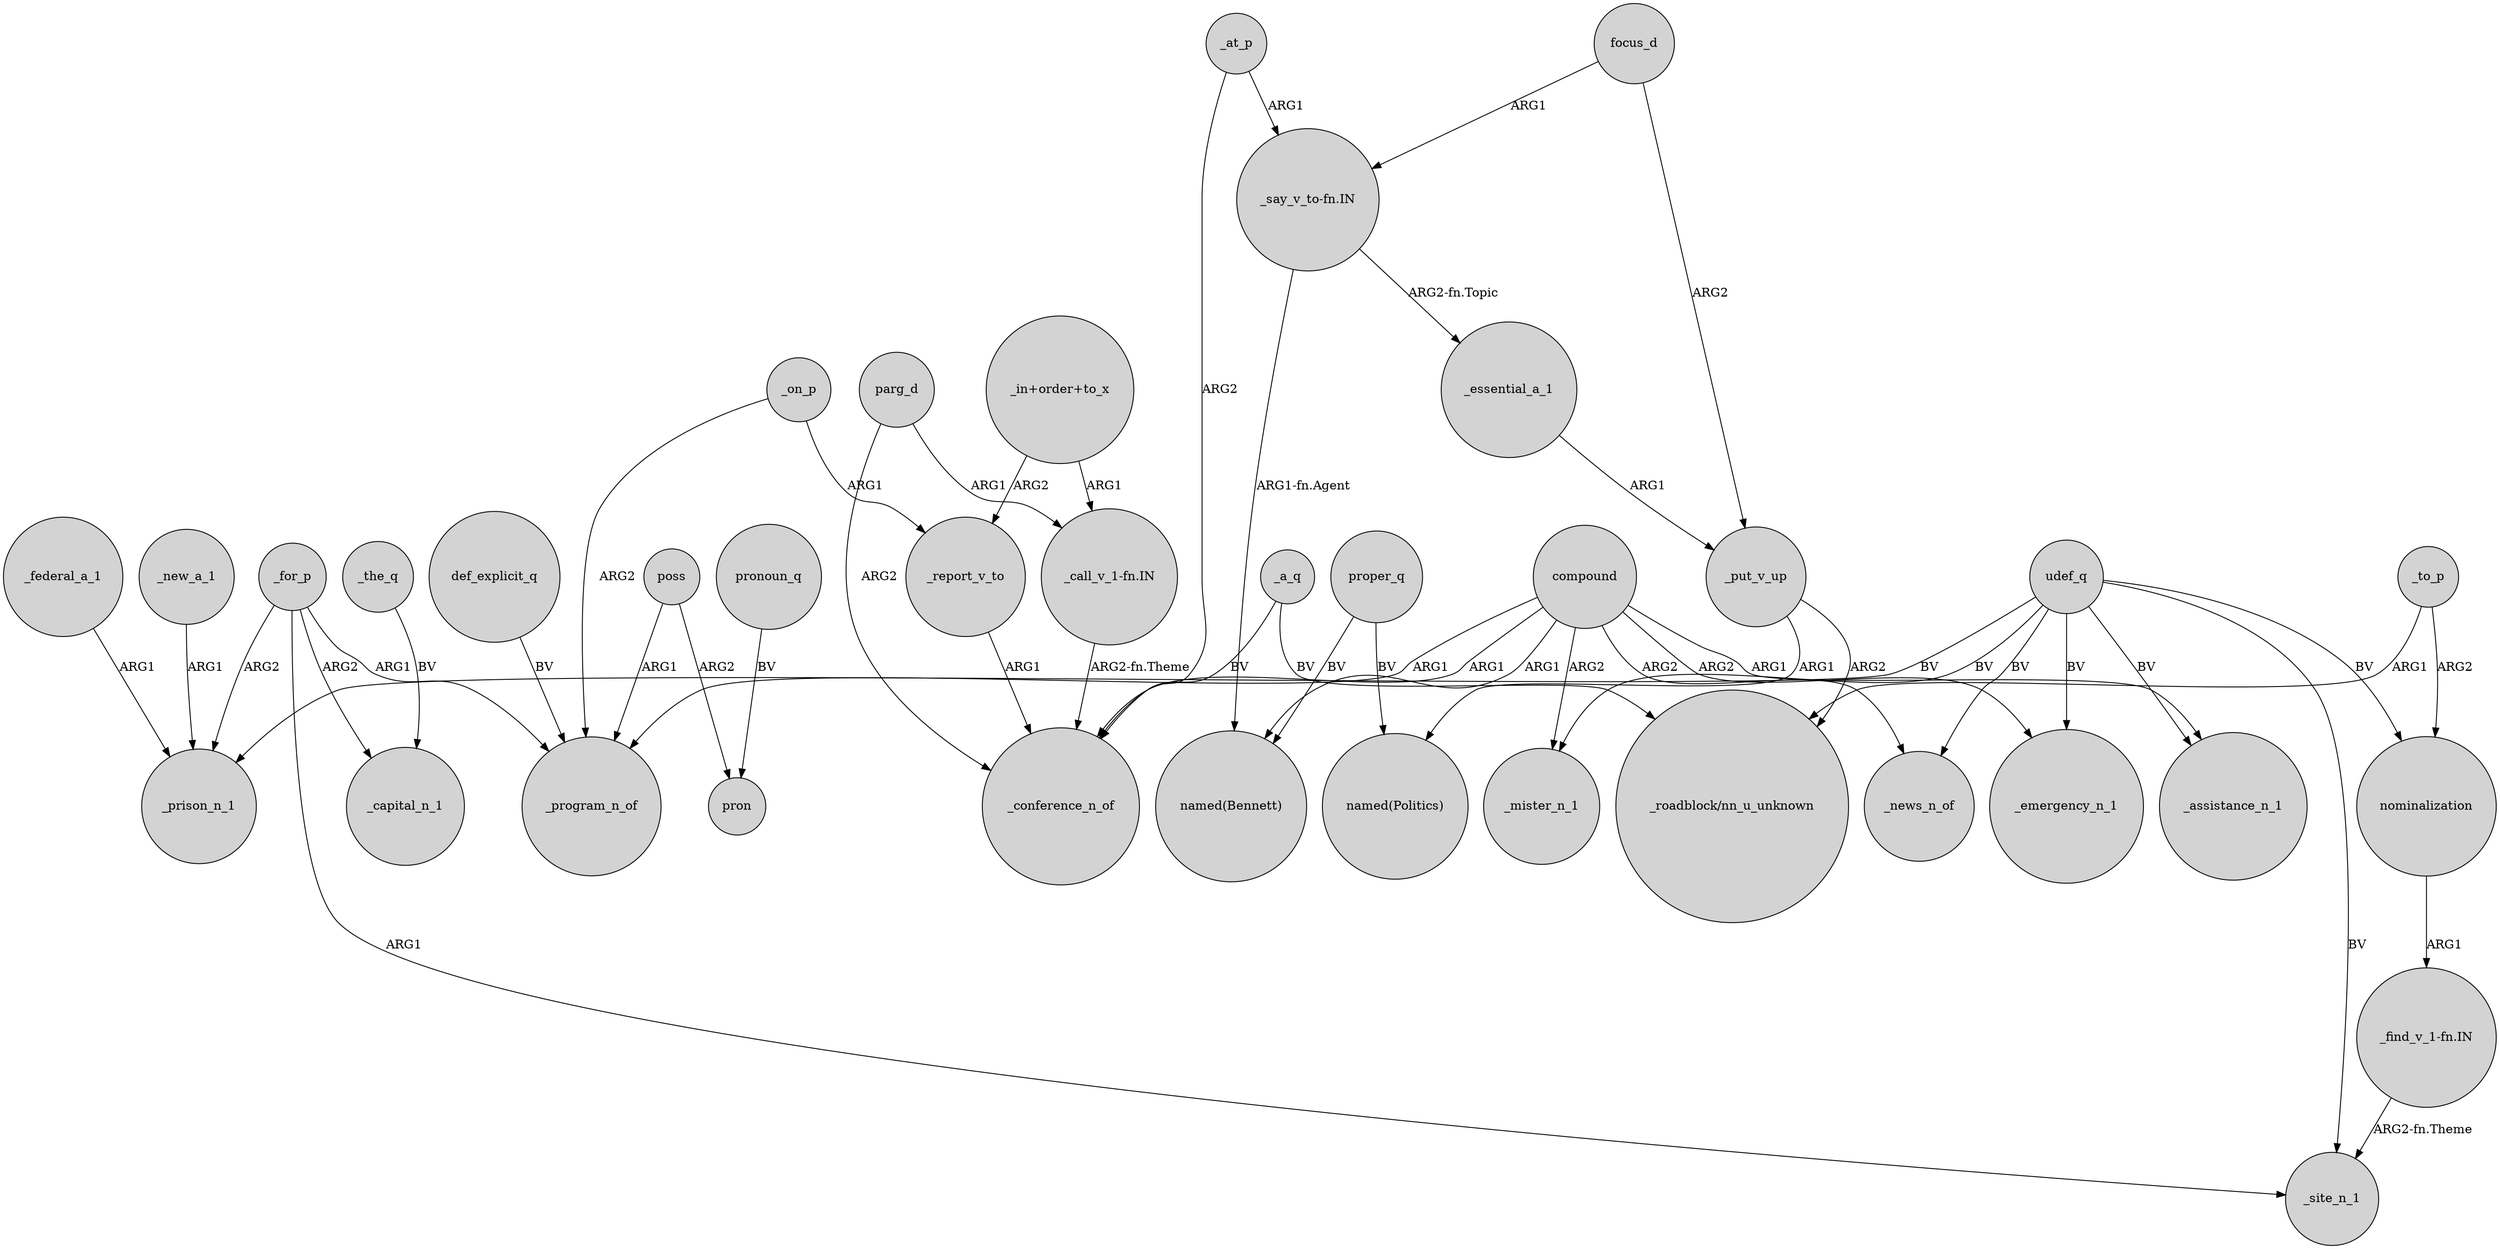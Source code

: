 digraph {
	node [shape=circle style=filled]
	compound -> _emergency_n_1 [label=ARG2]
	compound -> "named(Bennett)" [label=ARG1]
	parg_d -> _conference_n_of [label=ARG2]
	poss -> pron [label=ARG2]
	_a_q -> _conference_n_of [label=BV]
	_for_p -> _prison_n_1 [label=ARG2]
	"_in+order+to_x" -> "_call_v_1-fn.IN" [label=ARG1]
	compound -> _conference_n_of [label=ARG1]
	compound -> _mister_n_1 [label=ARG2]
	_on_p -> _program_n_of [label=ARG2]
	udef_q -> _mister_n_1 [label=BV]
	compound -> _assistance_n_1 [label=ARG1]
	_for_p -> _capital_n_1 [label=ARG2]
	_put_v_up -> "named(Politics)" [label=ARG1]
	parg_d -> "_call_v_1-fn.IN" [label=ARG1]
	focus_d -> _put_v_up [label=ARG2]
	_for_p -> _program_n_of [label=ARG1]
	proper_q -> "named(Politics)" [label=BV]
	_on_p -> _report_v_to [label=ARG1]
	nominalization -> "_find_v_1-fn.IN" [label=ARG1]
	poss -> _program_n_of [label=ARG1]
	pronoun_q -> pron [label=BV]
	_the_q -> _capital_n_1 [label=BV]
	udef_q -> _assistance_n_1 [label=BV]
	udef_q -> _site_n_1 [label=BV]
	_a_q -> "_roadblock/nn_u_unknown" [label=BV]
	_to_p -> "_roadblock/nn_u_unknown" [label=ARG1]
	"_say_v_to-fn.IN" -> "named(Bennett)" [label="ARG1-fn.Agent"]
	_at_p -> _conference_n_of [label=ARG2]
	_new_a_1 -> _prison_n_1 [label=ARG1]
	_federal_a_1 -> _prison_n_1 [label=ARG1]
	_to_p -> nominalization [label=ARG2]
	def_explicit_q -> _program_n_of [label=BV]
	compound -> _news_n_of [label=ARG2]
	udef_q -> _emergency_n_1 [label=BV]
	_at_p -> "_say_v_to-fn.IN" [label=ARG1]
	_report_v_to -> _conference_n_of [label=ARG1]
	udef_q -> nominalization [label=BV]
	_for_p -> _site_n_1 [label=ARG1]
	"_call_v_1-fn.IN" -> _conference_n_of [label="ARG2-fn.Theme"]
	proper_q -> "named(Bennett)" [label=BV]
	_put_v_up -> "_roadblock/nn_u_unknown" [label=ARG2]
	compound -> _program_n_of [label=ARG1]
	udef_q -> _news_n_of [label=BV]
	"_in+order+to_x" -> _report_v_to [label=ARG2]
	"_say_v_to-fn.IN" -> _essential_a_1 [label="ARG2-fn.Topic"]
	_essential_a_1 -> _put_v_up [label=ARG1]
	udef_q -> _prison_n_1 [label=BV]
	focus_d -> "_say_v_to-fn.IN" [label=ARG1]
	"_find_v_1-fn.IN" -> _site_n_1 [label="ARG2-fn.Theme"]
}
